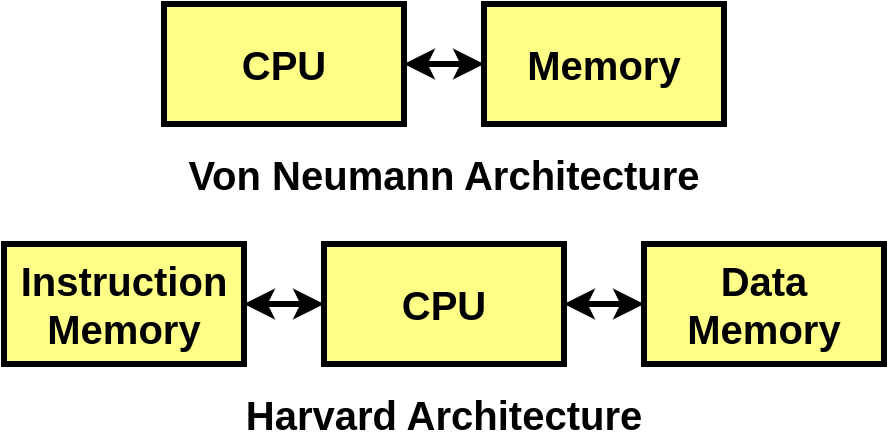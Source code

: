 <mxfile version="19.0.3" type="device"><diagram id="uV4NVRQ9ouxaJclHi8zk" name="Page-1"><mxGraphModel dx="1038" dy="641" grid="1" gridSize="10" guides="1" tooltips="1" connect="1" arrows="1" fold="1" page="1" pageScale="1" pageWidth="850" pageHeight="1100" math="0" shadow="0"><root><mxCell id="0"/><mxCell id="1" parent="0"/><mxCell id="fCfY3Lg-8LVZwilzr1vT-4" value="Von Neumann Architecture" style="text;html=1;strokeColor=none;fillColor=none;align=center;verticalAlign=middle;whiteSpace=wrap;rounded=0;fontSize=20;fontStyle=1" vertex="1" parent="1"><mxGeometry x="195" y="110" width="290" height="30" as="geometry"/></mxCell><mxCell id="fCfY3Lg-8LVZwilzr1vT-5" value="" style="group" vertex="1" connectable="0" parent="1"><mxGeometry x="200" y="40" width="280" height="60" as="geometry"/></mxCell><mxCell id="fCfY3Lg-8LVZwilzr1vT-1" value="CPU" style="rounded=0;whiteSpace=wrap;html=1;strokeColor=#000000;strokeWidth=3;fillColor=#FFFF88;fontSize=20;fontStyle=1" vertex="1" parent="fCfY3Lg-8LVZwilzr1vT-5"><mxGeometry width="120" height="60" as="geometry"/></mxCell><mxCell id="fCfY3Lg-8LVZwilzr1vT-2" value="Memory" style="rounded=0;whiteSpace=wrap;html=1;fontSize=20;strokeColor=#000000;strokeWidth=3;fillColor=#FFFF88;fontStyle=1" vertex="1" parent="fCfY3Lg-8LVZwilzr1vT-5"><mxGeometry x="160" width="120" height="60" as="geometry"/></mxCell><mxCell id="fCfY3Lg-8LVZwilzr1vT-3" value="" style="endArrow=classic;startArrow=classic;html=1;rounded=0;fontSize=20;strokeWidth=3;" edge="1" parent="fCfY3Lg-8LVZwilzr1vT-5" source="fCfY3Lg-8LVZwilzr1vT-1" target="fCfY3Lg-8LVZwilzr1vT-2"><mxGeometry width="50" height="50" relative="1" as="geometry"><mxPoint x="110" y="170" as="sourcePoint"/><mxPoint x="160" y="120" as="targetPoint"/></mxGeometry></mxCell><mxCell id="fCfY3Lg-8LVZwilzr1vT-14" value="" style="group" vertex="1" connectable="0" parent="1"><mxGeometry x="120" y="160" width="440" height="100" as="geometry"/></mxCell><mxCell id="fCfY3Lg-8LVZwilzr1vT-6" value="Harvard Architecture" style="text;html=1;strokeColor=none;fillColor=none;align=center;verticalAlign=middle;whiteSpace=wrap;rounded=0;fontSize=20;fontStyle=1" vertex="1" parent="fCfY3Lg-8LVZwilzr1vT-14"><mxGeometry x="75" y="70" width="290" height="30" as="geometry"/></mxCell><mxCell id="fCfY3Lg-8LVZwilzr1vT-13" value="" style="group" vertex="1" connectable="0" parent="fCfY3Lg-8LVZwilzr1vT-14"><mxGeometry width="440" height="60" as="geometry"/></mxCell><mxCell id="fCfY3Lg-8LVZwilzr1vT-8" value="CPU" style="rounded=0;whiteSpace=wrap;html=1;strokeColor=#000000;strokeWidth=3;fillColor=#FFFF88;fontSize=20;fontStyle=1" vertex="1" parent="fCfY3Lg-8LVZwilzr1vT-13"><mxGeometry x="160" width="120" height="60" as="geometry"/></mxCell><mxCell id="fCfY3Lg-8LVZwilzr1vT-9" value="Data Memory" style="rounded=0;whiteSpace=wrap;html=1;fontSize=20;strokeColor=#000000;strokeWidth=3;fillColor=#FFFF88;fontStyle=1" vertex="1" parent="fCfY3Lg-8LVZwilzr1vT-13"><mxGeometry x="320" width="120" height="60" as="geometry"/></mxCell><mxCell id="fCfY3Lg-8LVZwilzr1vT-10" value="" style="endArrow=classic;startArrow=classic;html=1;rounded=0;fontSize=20;strokeWidth=3;" edge="1" parent="fCfY3Lg-8LVZwilzr1vT-13" source="fCfY3Lg-8LVZwilzr1vT-8" target="fCfY3Lg-8LVZwilzr1vT-9"><mxGeometry width="50" height="50" relative="1" as="geometry"><mxPoint x="270" y="170" as="sourcePoint"/><mxPoint x="320" y="120" as="targetPoint"/></mxGeometry></mxCell><mxCell id="fCfY3Lg-8LVZwilzr1vT-11" value="Instruction Memory" style="rounded=0;whiteSpace=wrap;html=1;fontSize=20;strokeColor=#000000;strokeWidth=3;fillColor=#FFFF88;fontStyle=1" vertex="1" parent="fCfY3Lg-8LVZwilzr1vT-13"><mxGeometry width="120" height="60" as="geometry"/></mxCell><mxCell id="fCfY3Lg-8LVZwilzr1vT-12" value="" style="endArrow=classic;startArrow=classic;html=1;rounded=0;fontSize=20;strokeWidth=3;" edge="1" parent="fCfY3Lg-8LVZwilzr1vT-13" source="fCfY3Lg-8LVZwilzr1vT-11" target="fCfY3Lg-8LVZwilzr1vT-8"><mxGeometry width="50" height="50" relative="1" as="geometry"><mxPoint x="90" y="130" as="sourcePoint"/><mxPoint x="140" y="80" as="targetPoint"/></mxGeometry></mxCell></root></mxGraphModel></diagram></mxfile>